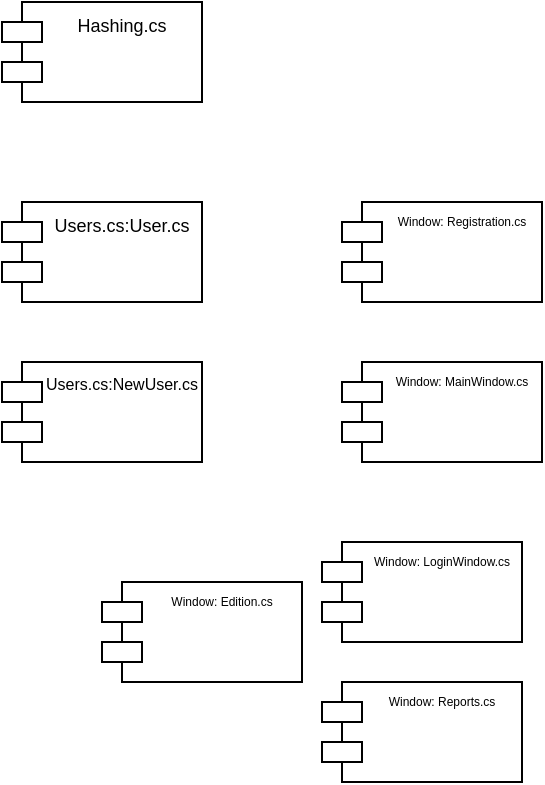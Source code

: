 <mxfile version="15.3.8" type="device"><diagram id="Cfy7_hc8_sl7Uo3eHxi7" name="Страница 1"><mxGraphModel dx="242" dy="293" grid="1" gridSize="10" guides="1" tooltips="1" connect="1" arrows="1" fold="1" page="1" pageScale="1" pageWidth="827" pageHeight="1169" math="0" shadow="0"><root><mxCell id="0"/><mxCell id="1" parent="0"/><mxCell id="p9lN7Zp5CwsqsV12X2mm-34" value="Hashing.cs" style="shape=module;align=left;spacingLeft=20;align=center;verticalAlign=top;fontSize=9;" vertex="1" parent="1"><mxGeometry x="170" y="30" width="100" height="50" as="geometry"/></mxCell><mxCell id="p9lN7Zp5CwsqsV12X2mm-35" value="Users.cs:User.cs" style="shape=module;align=left;spacingLeft=20;align=center;verticalAlign=top;fontSize=9;" vertex="1" parent="1"><mxGeometry x="170" y="130" width="100" height="50" as="geometry"/></mxCell><mxCell id="p9lN7Zp5CwsqsV12X2mm-37" value="Users.cs:NewUser.cs" style="shape=module;align=left;spacingLeft=20;align=center;verticalAlign=top;fontSize=8;" vertex="1" parent="1"><mxGeometry x="170" y="210" width="100" height="50" as="geometry"/></mxCell><mxCell id="p9lN7Zp5CwsqsV12X2mm-38" value="Window: MainWindow.cs" style="shape=module;align=left;spacingLeft=20;align=center;verticalAlign=top;fontSize=6;" vertex="1" parent="1"><mxGeometry x="340" y="210" width="100" height="50" as="geometry"/></mxCell><mxCell id="p9lN7Zp5CwsqsV12X2mm-39" value="Window: LoginWindow.cs" style="shape=module;align=left;spacingLeft=20;align=center;verticalAlign=top;fontSize=6;" vertex="1" parent="1"><mxGeometry x="330" y="300" width="100" height="50" as="geometry"/></mxCell><mxCell id="p9lN7Zp5CwsqsV12X2mm-40" value="Window: Reports.cs" style="shape=module;align=left;spacingLeft=20;align=center;verticalAlign=top;fontSize=6;" vertex="1" parent="1"><mxGeometry x="330" y="370" width="100" height="50" as="geometry"/></mxCell><mxCell id="p9lN7Zp5CwsqsV12X2mm-41" value="Window: Registration.cs" style="shape=module;align=left;spacingLeft=20;align=center;verticalAlign=top;fontSize=6;" vertex="1" parent="1"><mxGeometry x="340" y="130" width="100" height="50" as="geometry"/></mxCell><mxCell id="p9lN7Zp5CwsqsV12X2mm-42" value="Window: Edition.cs" style="shape=module;align=left;spacingLeft=20;align=center;verticalAlign=top;fontSize=6;" vertex="1" parent="1"><mxGeometry x="220" y="320" width="100" height="50" as="geometry"/></mxCell></root></mxGraphModel></diagram></mxfile>